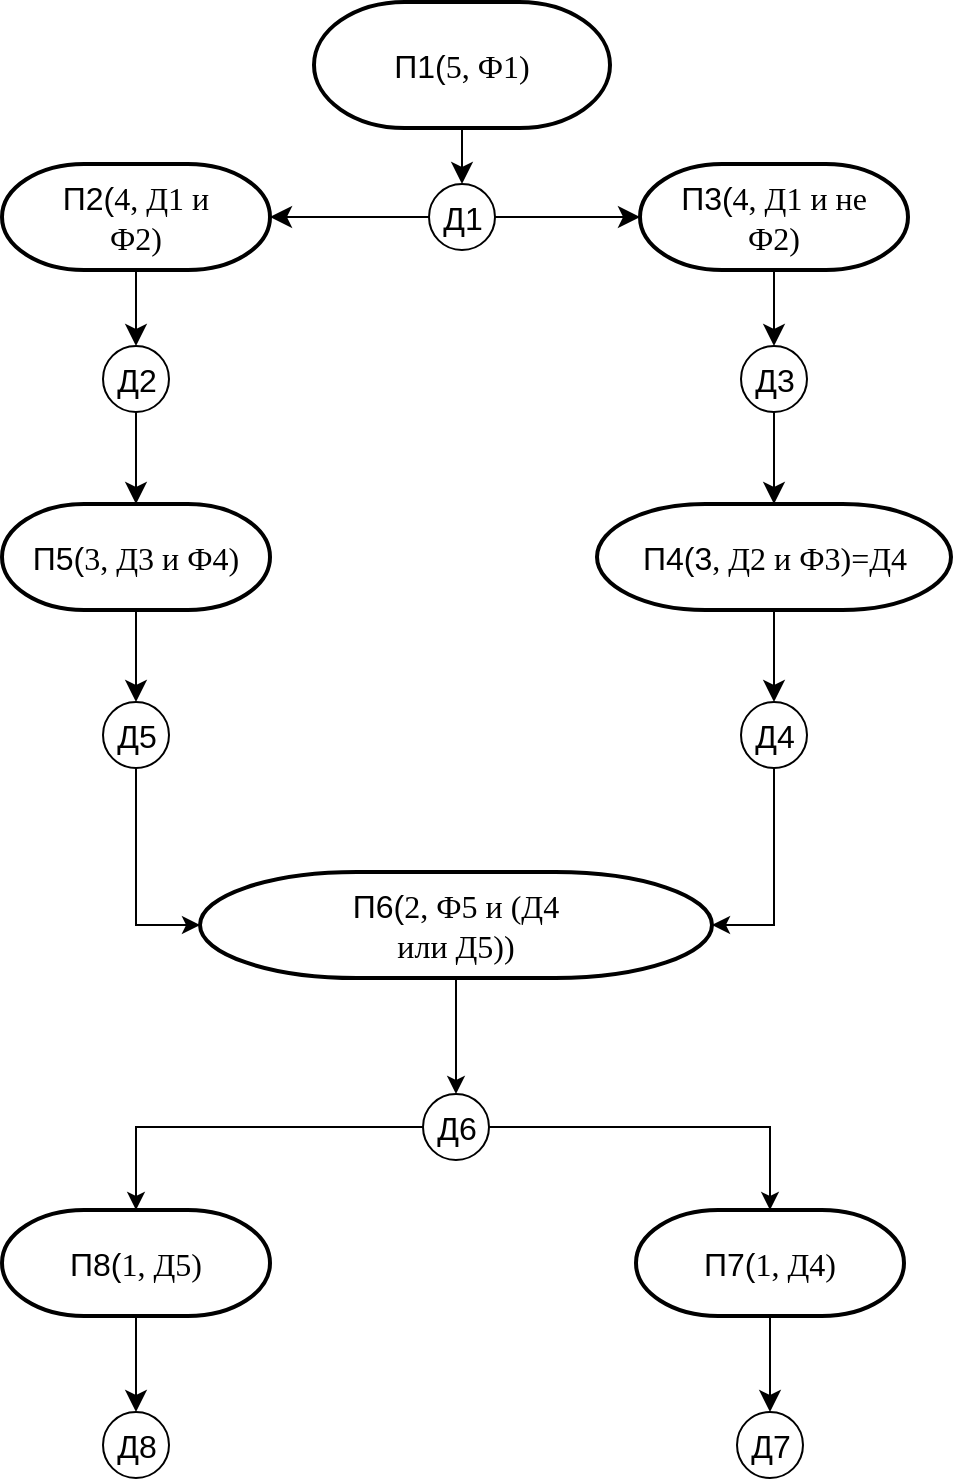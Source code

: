 <mxfile version="23.1.4" type="device">
  <diagram name="Страница — 1" id="vlllyI-huLbDO7AreBWc">
    <mxGraphModel dx="1390" dy="1306" grid="0" gridSize="10" guides="1" tooltips="1" connect="1" arrows="1" fold="1" page="0" pageScale="1" pageWidth="827" pageHeight="1169" math="0" shadow="0">
      <root>
        <mxCell id="0" />
        <mxCell id="1" parent="0" />
        <mxCell id="QBiYKUWAoqn-8HXCiNlr-2" value="П1(&lt;span style=&quot;font-size:12.0pt;line-height:115%;font-family:&amp;quot;Times New Roman&amp;quot;,serif;&lt;br/&gt;mso-fareast-font-family:&amp;quot;Times New Roman&amp;quot;;mso-ansi-language:EN-US;mso-fareast-language:&lt;br/&gt;RU;mso-bidi-language:AR-SA&quot; lang=&quot;EN-US&quot;&gt;5&lt;/span&gt;&lt;span style=&quot;font-size:12.0pt;line-height:&lt;br/&gt;115%;font-family:&amp;quot;Times New Roman&amp;quot;,serif;mso-fareast-font-family:&amp;quot;Times New Roman&amp;quot;;&lt;br/&gt;mso-ansi-language:RU;mso-fareast-language:RU;mso-bidi-language:AR-SA&quot;&gt;, Ф1)&lt;/span&gt;" style="strokeWidth=2;html=1;shape=mxgraph.flowchart.terminator;whiteSpace=wrap;fontSize=16;" parent="1" vertex="1">
          <mxGeometry x="-434" y="-151" width="148" height="63" as="geometry" />
        </mxCell>
        <mxCell id="QBiYKUWAoqn-8HXCiNlr-3" value="" style="endArrow=classic;html=1;rounded=0;fontSize=12;startSize=8;endSize=8;curved=1;exitX=0.5;exitY=1;exitDx=0;exitDy=0;exitPerimeter=0;entryX=0.5;entryY=0;entryDx=0;entryDy=0;" parent="1" source="QBiYKUWAoqn-8HXCiNlr-2" target="QBiYKUWAoqn-8HXCiNlr-4" edge="1">
          <mxGeometry width="50" height="50" relative="1" as="geometry">
            <mxPoint x="-398" y="225" as="sourcePoint" />
            <mxPoint x="-362" y="-33" as="targetPoint" />
          </mxGeometry>
        </mxCell>
        <mxCell id="QBiYKUWAoqn-8HXCiNlr-4" value="Д1" style="ellipse;whiteSpace=wrap;html=1;aspect=fixed;fontSize=16;" parent="1" vertex="1">
          <mxGeometry x="-376.5" y="-60" width="33" height="33" as="geometry" />
        </mxCell>
        <mxCell id="QBiYKUWAoqn-8HXCiNlr-5" value="" style="endArrow=classic;html=1;rounded=0;fontSize=12;startSize=8;endSize=8;curved=1;exitX=0;exitY=0.5;exitDx=0;exitDy=0;entryX=1;entryY=0.5;entryDx=0;entryDy=0;entryPerimeter=0;" parent="1" source="QBiYKUWAoqn-8HXCiNlr-4" target="QBiYKUWAoqn-8HXCiNlr-8" edge="1">
          <mxGeometry width="50" height="50" relative="1" as="geometry">
            <mxPoint x="-398" y="225" as="sourcePoint" />
            <mxPoint x="-434" y="-39" as="targetPoint" />
          </mxGeometry>
        </mxCell>
        <mxCell id="QBiYKUWAoqn-8HXCiNlr-6" value="" style="endArrow=classic;html=1;rounded=0;fontSize=12;startSize=8;endSize=8;curved=1;exitX=1;exitY=0.5;exitDx=0;exitDy=0;entryX=0;entryY=0.5;entryDx=0;entryDy=0;entryPerimeter=0;" parent="1" source="QBiYKUWAoqn-8HXCiNlr-4" target="QBiYKUWAoqn-8HXCiNlr-11" edge="1">
          <mxGeometry width="50" height="50" relative="1" as="geometry">
            <mxPoint x="-366" y="-33" as="sourcePoint" />
            <mxPoint x="-260" y="-43.5" as="targetPoint" />
          </mxGeometry>
        </mxCell>
        <mxCell id="QBiYKUWAoqn-8HXCiNlr-8" value="П2(&lt;span style=&quot;font-size:12.0pt;line-height:115%;font-family:&amp;quot;Times New Roman&amp;quot;,serif;&lt;br/&gt;mso-fareast-font-family:&amp;quot;Times New Roman&amp;quot;;mso-ansi-language:EN-US;mso-fareast-language:&lt;br/&gt;RU;mso-bidi-language:AR-SA&quot; lang=&quot;EN-US&quot;&gt;4&lt;/span&gt;&lt;span style=&quot;font-size:12.0pt;line-height:&lt;br/&gt;115%;font-family:&amp;quot;Times New Roman&amp;quot;,serif;mso-fareast-font-family:&amp;quot;Times New Roman&amp;quot;;&lt;br/&gt;mso-ansi-language:RU;mso-fareast-language:RU;mso-bidi-language:AR-SA&quot;&gt;, Д1 и&lt;br/&gt;Ф2)&lt;/span&gt;" style="strokeWidth=2;html=1;shape=mxgraph.flowchart.terminator;whiteSpace=wrap;fontSize=16;" parent="1" vertex="1">
          <mxGeometry x="-590" y="-70" width="134" height="53" as="geometry" />
        </mxCell>
        <mxCell id="QBiYKUWAoqn-8HXCiNlr-11" value="П3(&lt;span style=&quot;font-size:12.0pt;line-height:115%;font-family:&amp;quot;Times New Roman&amp;quot;,serif;&lt;br/&gt;mso-fareast-font-family:&amp;quot;Times New Roman&amp;quot;;mso-ansi-language:EN-US;mso-fareast-language:&lt;br/&gt;RU;mso-bidi-language:AR-SA&quot; lang=&quot;EN-US&quot;&gt;4&lt;/span&gt;&lt;span style=&quot;font-size:12.0pt;line-height:&lt;br/&gt;115%;font-family:&amp;quot;Times New Roman&amp;quot;,serif;mso-fareast-font-family:&amp;quot;Times New Roman&amp;quot;;&lt;br/&gt;mso-ansi-language:RU;mso-fareast-language:RU;mso-bidi-language:AR-SA&quot;&gt;, Д1 и не&lt;br/&gt;Ф2)&lt;/span&gt;" style="strokeWidth=2;html=1;shape=mxgraph.flowchart.terminator;whiteSpace=wrap;fontSize=16;" parent="1" vertex="1">
          <mxGeometry x="-271" y="-70" width="134" height="53" as="geometry" />
        </mxCell>
        <mxCell id="QBiYKUWAoqn-8HXCiNlr-12" value="Д3" style="ellipse;whiteSpace=wrap;html=1;aspect=fixed;fontSize=16;" parent="1" vertex="1">
          <mxGeometry x="-220.5" y="21" width="33" height="33" as="geometry" />
        </mxCell>
        <mxCell id="QBiYKUWAoqn-8HXCiNlr-13" value="Д2" style="ellipse;whiteSpace=wrap;html=1;aspect=fixed;fontSize=16;" parent="1" vertex="1">
          <mxGeometry x="-539.5" y="21" width="33" height="33" as="geometry" />
        </mxCell>
        <mxCell id="QBiYKUWAoqn-8HXCiNlr-15" value="" style="endArrow=classic;html=1;rounded=0;fontSize=12;startSize=8;endSize=8;curved=1;exitX=0.5;exitY=1;exitDx=0;exitDy=0;exitPerimeter=0;entryX=0.5;entryY=0;entryDx=0;entryDy=0;" parent="1" source="QBiYKUWAoqn-8HXCiNlr-8" target="QBiYKUWAoqn-8HXCiNlr-13" edge="1">
          <mxGeometry width="50" height="50" relative="1" as="geometry">
            <mxPoint x="-398" y="225" as="sourcePoint" />
            <mxPoint x="-348" y="175" as="targetPoint" />
          </mxGeometry>
        </mxCell>
        <mxCell id="QBiYKUWAoqn-8HXCiNlr-16" value="" style="endArrow=classic;html=1;rounded=0;fontSize=12;startSize=8;endSize=8;curved=1;exitX=0.5;exitY=1;exitDx=0;exitDy=0;exitPerimeter=0;entryX=0.5;entryY=0;entryDx=0;entryDy=0;" parent="1" source="QBiYKUWAoqn-8HXCiNlr-11" target="QBiYKUWAoqn-8HXCiNlr-12" edge="1">
          <mxGeometry width="50" height="50" relative="1" as="geometry">
            <mxPoint x="-398" y="225" as="sourcePoint" />
            <mxPoint x="-348" y="175" as="targetPoint" />
          </mxGeometry>
        </mxCell>
        <mxCell id="QBiYKUWAoqn-8HXCiNlr-17" value="&lt;p style=&quot;mso-margin-top-alt:auto;mso-margin-bottom-alt:auto;&lt;br/&gt;mso-add-space:auto;line-height:normal&quot; class=&quot;MsoNormal&quot;&gt;П4(&lt;span style=&quot;font-size:12.0pt;&lt;br/&gt;font-family:&amp;quot;Times New Roman&amp;quot;,serif;mso-fareast-font-family:&amp;quot;Times New Roman&amp;quot;;&lt;br/&gt;mso-ansi-language:EN-US;mso-fareast-language:RU&quot; lang=&quot;EN-US&quot;&gt;3&lt;/span&gt;&lt;span style=&quot;font-size:12.0pt;font-family:&amp;quot;Times New Roman&amp;quot;,serif;mso-fareast-font-family:&lt;br/&gt;&amp;quot;Times New Roman&amp;quot;;mso-fareast-language:RU&quot;&gt;, Д2 и Ф3)=Д4&lt;/span&gt;&lt;/p&gt;" style="strokeWidth=2;html=1;shape=mxgraph.flowchart.terminator;whiteSpace=wrap;fontSize=16;" parent="1" vertex="1">
          <mxGeometry x="-292.5" y="100" width="177" height="53" as="geometry" />
        </mxCell>
        <mxCell id="QBiYKUWAoqn-8HXCiNlr-18" value="" style="endArrow=classic;html=1;rounded=0;fontSize=12;startSize=8;endSize=8;curved=1;exitX=0.5;exitY=1;exitDx=0;exitDy=0;entryX=0.5;entryY=0;entryDx=0;entryDy=0;entryPerimeter=0;" parent="1" source="QBiYKUWAoqn-8HXCiNlr-12" target="QBiYKUWAoqn-8HXCiNlr-17" edge="1">
          <mxGeometry width="50" height="50" relative="1" as="geometry">
            <mxPoint x="-398" y="325" as="sourcePoint" />
            <mxPoint x="-348" y="275" as="targetPoint" />
          </mxGeometry>
        </mxCell>
        <mxCell id="QBiYKUWAoqn-8HXCiNlr-19" value="Д4" style="ellipse;whiteSpace=wrap;html=1;aspect=fixed;fontSize=16;" parent="1" vertex="1">
          <mxGeometry x="-220.5" y="199" width="33" height="33" as="geometry" />
        </mxCell>
        <mxCell id="QBiYKUWAoqn-8HXCiNlr-20" value="" style="endArrow=classic;html=1;rounded=0;fontSize=12;startSize=8;endSize=8;curved=1;exitX=0.5;exitY=1;exitDx=0;exitDy=0;exitPerimeter=0;entryX=0.5;entryY=0;entryDx=0;entryDy=0;" parent="1" source="QBiYKUWAoqn-8HXCiNlr-17" target="QBiYKUWAoqn-8HXCiNlr-19" edge="1">
          <mxGeometry width="50" height="50" relative="1" as="geometry">
            <mxPoint x="-200.5" y="186" as="sourcePoint" />
            <mxPoint x="-344.5" y="378" as="targetPoint" />
          </mxGeometry>
        </mxCell>
        <mxCell id="QBiYKUWAoqn-8HXCiNlr-22" value="П5(&lt;span style=&quot;font-size:12.0pt;line-height:115%;font-family:&amp;quot;Times New Roman&amp;quot;,serif;&lt;br/&gt;mso-fareast-font-family:&amp;quot;Times New Roman&amp;quot;;mso-ansi-language:EN-US;mso-fareast-language:&lt;br/&gt;RU;mso-bidi-language:AR-SA&quot; lang=&quot;EN-US&quot;&gt;3&lt;/span&gt;&lt;span style=&quot;font-size:12.0pt;line-height:&lt;br/&gt;115%;font-family:&amp;quot;Times New Roman&amp;quot;,serif;mso-fareast-font-family:&amp;quot;Times New Roman&amp;quot;;&lt;br/&gt;mso-ansi-language:RU;mso-fareast-language:RU;mso-bidi-language:AR-SA&quot;&gt;, Д3 и Ф4)&lt;/span&gt;" style="strokeWidth=2;html=1;shape=mxgraph.flowchart.terminator;whiteSpace=wrap;fontSize=16;" parent="1" vertex="1">
          <mxGeometry x="-590" y="100" width="134" height="53" as="geometry" />
        </mxCell>
        <mxCell id="QBiYKUWAoqn-8HXCiNlr-23" value="" style="endArrow=classic;html=1;rounded=0;fontSize=12;startSize=8;endSize=8;curved=1;exitX=0.5;exitY=1;exitDx=0;exitDy=0;entryX=0.5;entryY=0;entryDx=0;entryDy=0;entryPerimeter=0;" parent="1" source="QBiYKUWAoqn-8HXCiNlr-13" target="QBiYKUWAoqn-8HXCiNlr-22" edge="1">
          <mxGeometry width="50" height="50" relative="1" as="geometry">
            <mxPoint x="-519" y="78" as="sourcePoint" />
            <mxPoint x="-663" y="299" as="targetPoint" />
          </mxGeometry>
        </mxCell>
        <mxCell id="QBiYKUWAoqn-8HXCiNlr-24" value="Д5" style="ellipse;whiteSpace=wrap;html=1;aspect=fixed;fontSize=16;" parent="1" vertex="1">
          <mxGeometry x="-539.5" y="199" width="33" height="33" as="geometry" />
        </mxCell>
        <mxCell id="QBiYKUWAoqn-8HXCiNlr-25" value="" style="endArrow=classic;html=1;rounded=0;fontSize=12;startSize=8;endSize=8;curved=1;exitX=0.5;exitY=1;exitDx=0;exitDy=0;exitPerimeter=0;entryX=0.5;entryY=0;entryDx=0;entryDy=0;" parent="1" source="QBiYKUWAoqn-8HXCiNlr-22" target="QBiYKUWAoqn-8HXCiNlr-24" edge="1">
          <mxGeometry width="50" height="50" relative="1" as="geometry">
            <mxPoint x="-515.5" y="210" as="sourcePoint" />
            <mxPoint x="-659.5" y="402" as="targetPoint" />
          </mxGeometry>
        </mxCell>
        <mxCell id="QBiYKUWAoqn-8HXCiNlr-27" value="П7(&lt;span style=&quot;font-size:12.0pt;line-height:115%;font-family:&amp;quot;Times New Roman&amp;quot;,serif;&lt;br/&gt;mso-fareast-font-family:&amp;quot;Times New Roman&amp;quot;;mso-ansi-language:EN-US;mso-fareast-language:&lt;br/&gt;RU;mso-bidi-language:AR-SA&quot; lang=&quot;EN-US&quot;&gt;1&lt;/span&gt;&lt;span style=&quot;font-size:12.0pt;line-height:&lt;br/&gt;115%;font-family:&amp;quot;Times New Roman&amp;quot;,serif;mso-fareast-font-family:&amp;quot;Times New Roman&amp;quot;;&lt;br/&gt;mso-ansi-language:RU;mso-fareast-language:RU;mso-bidi-language:AR-SA&quot;&gt;, Д4)&lt;/span&gt;" style="strokeWidth=2;html=1;shape=mxgraph.flowchart.terminator;whiteSpace=wrap;fontSize=16;" parent="1" vertex="1">
          <mxGeometry x="-273" y="453" width="134" height="53" as="geometry" />
        </mxCell>
        <mxCell id="QBiYKUWAoqn-8HXCiNlr-29" value="Д7" style="ellipse;whiteSpace=wrap;html=1;aspect=fixed;fontSize=16;" parent="1" vertex="1">
          <mxGeometry x="-222.5" y="554" width="33" height="33" as="geometry" />
        </mxCell>
        <mxCell id="QBiYKUWAoqn-8HXCiNlr-30" value="" style="endArrow=classic;html=1;rounded=0;fontSize=12;startSize=8;endSize=8;curved=1;exitX=0.5;exitY=1;exitDx=0;exitDy=0;exitPerimeter=0;entryX=0.5;entryY=0;entryDx=0;entryDy=0;" parent="1" source="QBiYKUWAoqn-8HXCiNlr-27" target="QBiYKUWAoqn-8HXCiNlr-29" edge="1">
          <mxGeometry width="50" height="50" relative="1" as="geometry">
            <mxPoint x="-261.5" y="644" as="sourcePoint" />
            <mxPoint x="-405.5" y="836" as="targetPoint" />
          </mxGeometry>
        </mxCell>
        <mxCell id="3S-KKPHJY4kcZVB2dEEb-3" style="edgeStyle=orthogonalEdgeStyle;rounded=0;orthogonalLoop=1;jettySize=auto;html=1;exitX=0.5;exitY=1;exitDx=0;exitDy=0;exitPerimeter=0;entryX=0.5;entryY=0;entryDx=0;entryDy=0;" edge="1" parent="1" source="QBiYKUWAoqn-8HXCiNlr-32" target="QBiYKUWAoqn-8HXCiNlr-34">
          <mxGeometry relative="1" as="geometry" />
        </mxCell>
        <mxCell id="QBiYKUWAoqn-8HXCiNlr-32" value="П6(&lt;span style=&quot;font-size:12.0pt;line-height:115%;font-family:&amp;quot;Times New Roman&amp;quot;,serif;&lt;br/&gt;mso-fareast-font-family:&amp;quot;Times New Roman&amp;quot;;mso-ansi-language:EN-US;mso-fareast-language:&lt;br/&gt;RU;mso-bidi-language:AR-SA&quot; lang=&quot;EN-US&quot;&gt;2&lt;/span&gt;&lt;span style=&quot;font-size:12.0pt;line-height:&lt;br/&gt;115%;font-family:&amp;quot;Times New Roman&amp;quot;,serif;mso-fareast-font-family:&amp;quot;Times New Roman&amp;quot;;&lt;br/&gt;mso-ansi-language:RU;mso-fareast-language:RU;mso-bidi-language:AR-SA&quot;&gt;, Ф5 и (Д4&lt;br/&gt;или Д5))&lt;/span&gt;" style="strokeWidth=2;html=1;shape=mxgraph.flowchart.terminator;whiteSpace=wrap;fontSize=16;" parent="1" vertex="1">
          <mxGeometry x="-491" y="284" width="256" height="53" as="geometry" />
        </mxCell>
        <mxCell id="QBiYKUWAoqn-8HXCiNlr-34" value="Д6" style="ellipse;whiteSpace=wrap;html=1;aspect=fixed;fontSize=16;" parent="1" vertex="1">
          <mxGeometry x="-379.5" y="395" width="33" height="33" as="geometry" />
        </mxCell>
        <mxCell id="QBiYKUWAoqn-8HXCiNlr-37" value="П8(&lt;span style=&quot;font-size:12.0pt;line-height:115%;font-family:&amp;quot;Times New Roman&amp;quot;,serif;&lt;br/&gt;mso-fareast-font-family:&amp;quot;Times New Roman&amp;quot;;mso-ansi-language:EN-US;mso-fareast-language:&lt;br/&gt;RU;mso-bidi-language:AR-SA&quot; lang=&quot;EN-US&quot;&gt;1&lt;/span&gt;&lt;span style=&quot;font-size:12.0pt;line-height:&lt;br/&gt;115%;font-family:&amp;quot;Times New Roman&amp;quot;,serif;mso-fareast-font-family:&amp;quot;Times New Roman&amp;quot;;&lt;br/&gt;mso-ansi-language:RU;mso-fareast-language:RU;mso-bidi-language:AR-SA&quot;&gt;, Д5)&lt;/span&gt;" style="strokeWidth=2;html=1;shape=mxgraph.flowchart.terminator;whiteSpace=wrap;fontSize=16;" parent="1" vertex="1">
          <mxGeometry x="-590" y="453" width="134" height="53" as="geometry" />
        </mxCell>
        <mxCell id="QBiYKUWAoqn-8HXCiNlr-47" value="Д8" style="ellipse;whiteSpace=wrap;html=1;aspect=fixed;fontSize=16;" parent="1" vertex="1">
          <mxGeometry x="-539.5" y="554" width="33" height="33" as="geometry" />
        </mxCell>
        <mxCell id="QBiYKUWAoqn-8HXCiNlr-48" value="" style="endArrow=classic;html=1;rounded=0;fontSize=12;startSize=8;endSize=8;curved=1;exitX=0.5;exitY=1;exitDx=0;exitDy=0;exitPerimeter=0;entryX=0.5;entryY=0;entryDx=0;entryDy=0;" parent="1" source="QBiYKUWAoqn-8HXCiNlr-37" target="QBiYKUWAoqn-8HXCiNlr-47" edge="1">
          <mxGeometry width="50" height="50" relative="1" as="geometry">
            <mxPoint x="-357" y="316" as="sourcePoint" />
            <mxPoint x="-357" y="370" as="targetPoint" />
          </mxGeometry>
        </mxCell>
        <mxCell id="3S-KKPHJY4kcZVB2dEEb-1" style="edgeStyle=orthogonalEdgeStyle;rounded=0;orthogonalLoop=1;jettySize=auto;html=1;entryX=0;entryY=0.5;entryDx=0;entryDy=0;entryPerimeter=0;" edge="1" parent="1" source="QBiYKUWAoqn-8HXCiNlr-24" target="QBiYKUWAoqn-8HXCiNlr-32">
          <mxGeometry relative="1" as="geometry">
            <Array as="points">
              <mxPoint x="-523" y="311" />
            </Array>
          </mxGeometry>
        </mxCell>
        <mxCell id="3S-KKPHJY4kcZVB2dEEb-2" style="edgeStyle=orthogonalEdgeStyle;rounded=0;orthogonalLoop=1;jettySize=auto;html=1;exitX=0.5;exitY=1;exitDx=0;exitDy=0;entryX=1;entryY=0.5;entryDx=0;entryDy=0;entryPerimeter=0;" edge="1" parent="1" source="QBiYKUWAoqn-8HXCiNlr-19" target="QBiYKUWAoqn-8HXCiNlr-32">
          <mxGeometry relative="1" as="geometry" />
        </mxCell>
        <mxCell id="3S-KKPHJY4kcZVB2dEEb-4" style="edgeStyle=orthogonalEdgeStyle;rounded=0;orthogonalLoop=1;jettySize=auto;html=1;exitX=1;exitY=0.5;exitDx=0;exitDy=0;entryX=0.5;entryY=0;entryDx=0;entryDy=0;entryPerimeter=0;" edge="1" parent="1" source="QBiYKUWAoqn-8HXCiNlr-34" target="QBiYKUWAoqn-8HXCiNlr-27">
          <mxGeometry relative="1" as="geometry" />
        </mxCell>
        <mxCell id="3S-KKPHJY4kcZVB2dEEb-5" style="edgeStyle=orthogonalEdgeStyle;rounded=0;orthogonalLoop=1;jettySize=auto;html=1;exitX=0;exitY=0.5;exitDx=0;exitDy=0;entryX=0.5;entryY=0;entryDx=0;entryDy=0;entryPerimeter=0;" edge="1" parent="1" source="QBiYKUWAoqn-8HXCiNlr-34" target="QBiYKUWAoqn-8HXCiNlr-37">
          <mxGeometry relative="1" as="geometry" />
        </mxCell>
      </root>
    </mxGraphModel>
  </diagram>
</mxfile>
